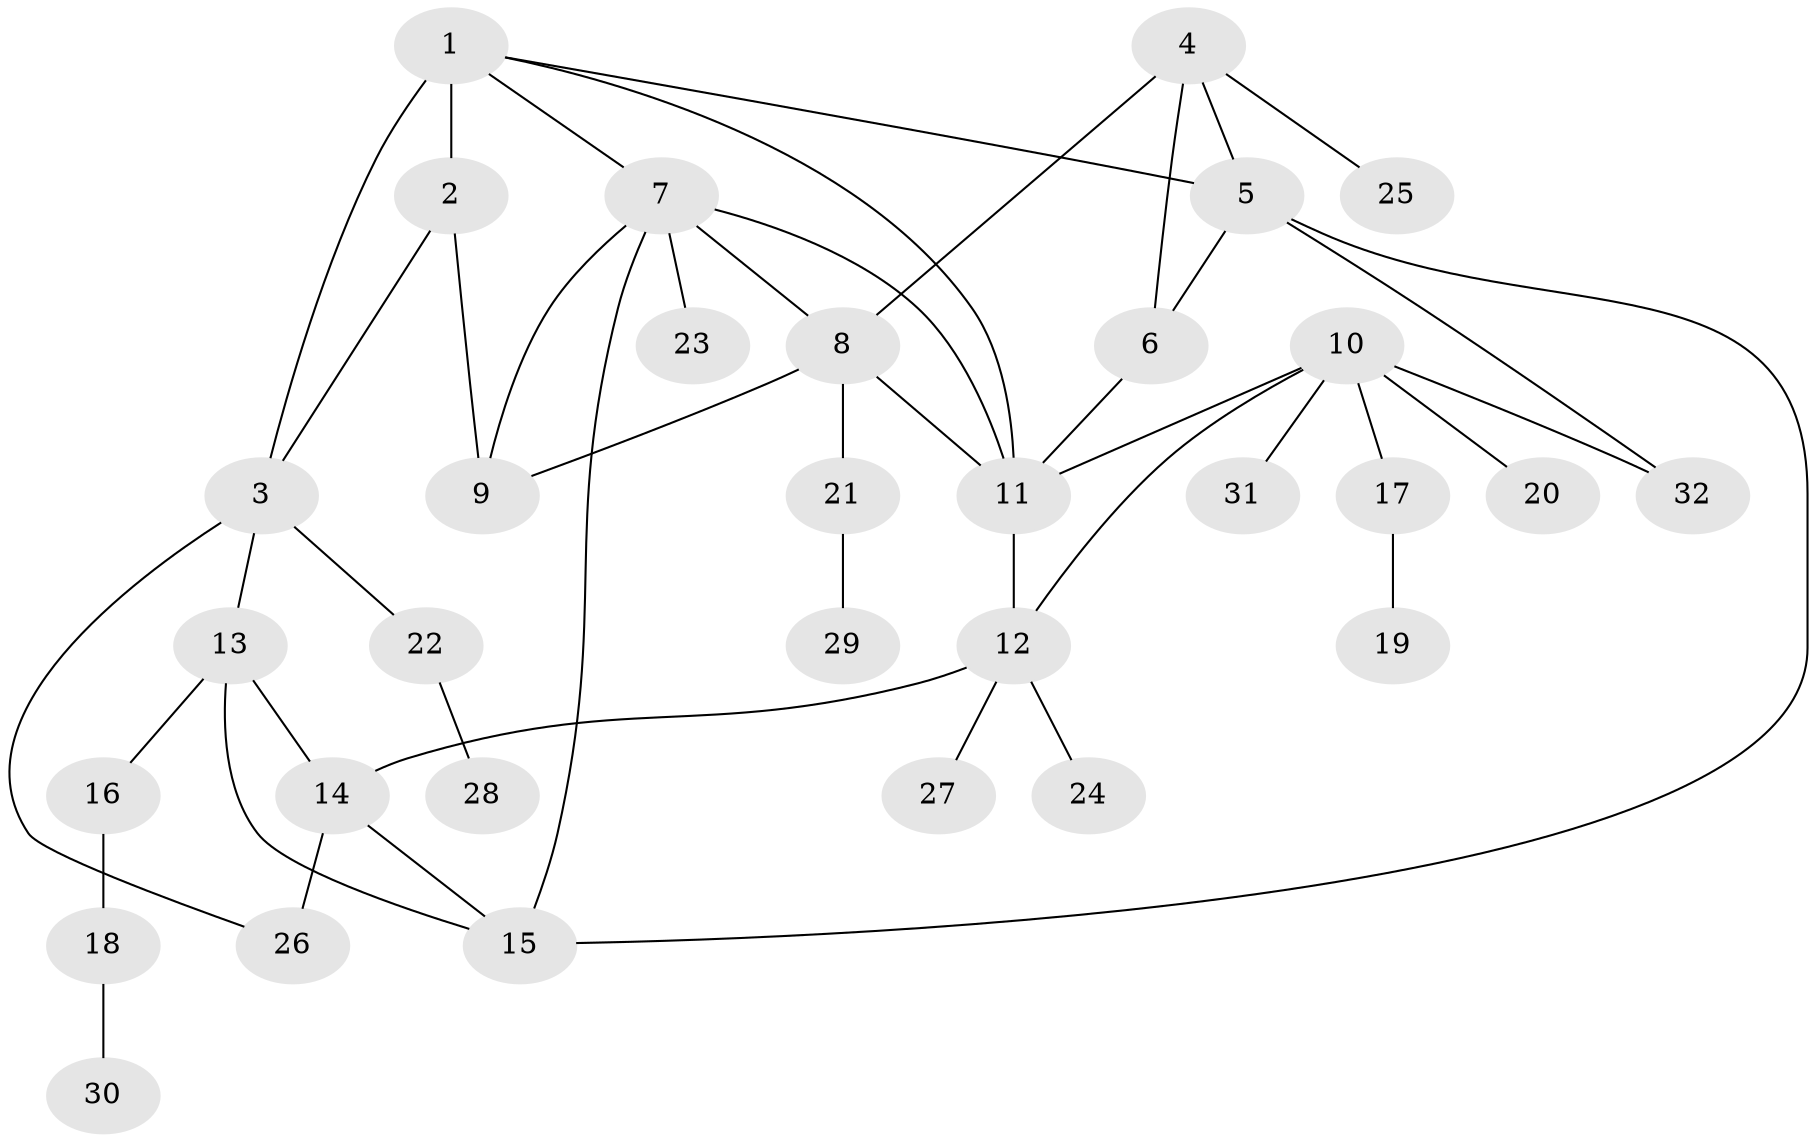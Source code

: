 // original degree distribution, {4: 0.03225806451612903, 6: 0.0967741935483871, 5: 0.06451612903225806, 8: 0.016129032258064516, 7: 0.03225806451612903, 3: 0.08064516129032258, 1: 0.5, 2: 0.1774193548387097}
// Generated by graph-tools (version 1.1) at 2025/37/03/09/25 02:37:22]
// undirected, 32 vertices, 46 edges
graph export_dot {
graph [start="1"]
  node [color=gray90,style=filled];
  1;
  2;
  3;
  4;
  5;
  6;
  7;
  8;
  9;
  10;
  11;
  12;
  13;
  14;
  15;
  16;
  17;
  18;
  19;
  20;
  21;
  22;
  23;
  24;
  25;
  26;
  27;
  28;
  29;
  30;
  31;
  32;
  1 -- 2 [weight=3.0];
  1 -- 3 [weight=1.0];
  1 -- 5 [weight=1.0];
  1 -- 7 [weight=1.0];
  1 -- 11 [weight=1.0];
  2 -- 3 [weight=1.0];
  2 -- 9 [weight=1.0];
  3 -- 13 [weight=1.0];
  3 -- 22 [weight=1.0];
  3 -- 26 [weight=1.0];
  4 -- 5 [weight=1.0];
  4 -- 6 [weight=1.0];
  4 -- 8 [weight=1.0];
  4 -- 25 [weight=1.0];
  5 -- 6 [weight=1.0];
  5 -- 15 [weight=1.0];
  5 -- 32 [weight=1.0];
  6 -- 11 [weight=5.0];
  7 -- 8 [weight=1.0];
  7 -- 9 [weight=1.0];
  7 -- 11 [weight=1.0];
  7 -- 15 [weight=1.0];
  7 -- 23 [weight=1.0];
  8 -- 9 [weight=1.0];
  8 -- 11 [weight=1.0];
  8 -- 21 [weight=1.0];
  10 -- 11 [weight=1.0];
  10 -- 12 [weight=1.0];
  10 -- 17 [weight=1.0];
  10 -- 20 [weight=1.0];
  10 -- 31 [weight=1.0];
  10 -- 32 [weight=1.0];
  11 -- 12 [weight=1.0];
  12 -- 14 [weight=1.0];
  12 -- 24 [weight=1.0];
  12 -- 27 [weight=1.0];
  13 -- 14 [weight=1.0];
  13 -- 15 [weight=1.0];
  13 -- 16 [weight=1.0];
  14 -- 15 [weight=1.0];
  14 -- 26 [weight=1.0];
  16 -- 18 [weight=1.0];
  17 -- 19 [weight=1.0];
  18 -- 30 [weight=1.0];
  21 -- 29 [weight=1.0];
  22 -- 28 [weight=1.0];
}
